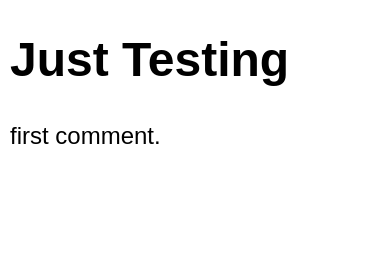 <mxfile version="20.0.1" type="github">
  <diagram id="sOzoCJCBQ4yZmmamIfk1" name="Page-1">
    <mxGraphModel dx="946" dy="504" grid="1" gridSize="10" guides="1" tooltips="1" connect="1" arrows="1" fold="1" page="1" pageScale="1" pageWidth="850" pageHeight="1100" math="0" shadow="0">
      <root>
        <mxCell id="0" />
        <mxCell id="1" parent="0" />
        <mxCell id="E4H9G_wT_Ic565zDtufG-1" value="&lt;h1&gt;Just Testing&lt;/h1&gt;&lt;p&gt;first comment.&lt;/p&gt;" style="text;html=1;strokeColor=none;fillColor=none;spacing=5;spacingTop=-20;whiteSpace=wrap;overflow=hidden;rounded=0;" vertex="1" parent="1">
          <mxGeometry x="260" y="210" width="190" height="120" as="geometry" />
        </mxCell>
      </root>
    </mxGraphModel>
  </diagram>
</mxfile>
